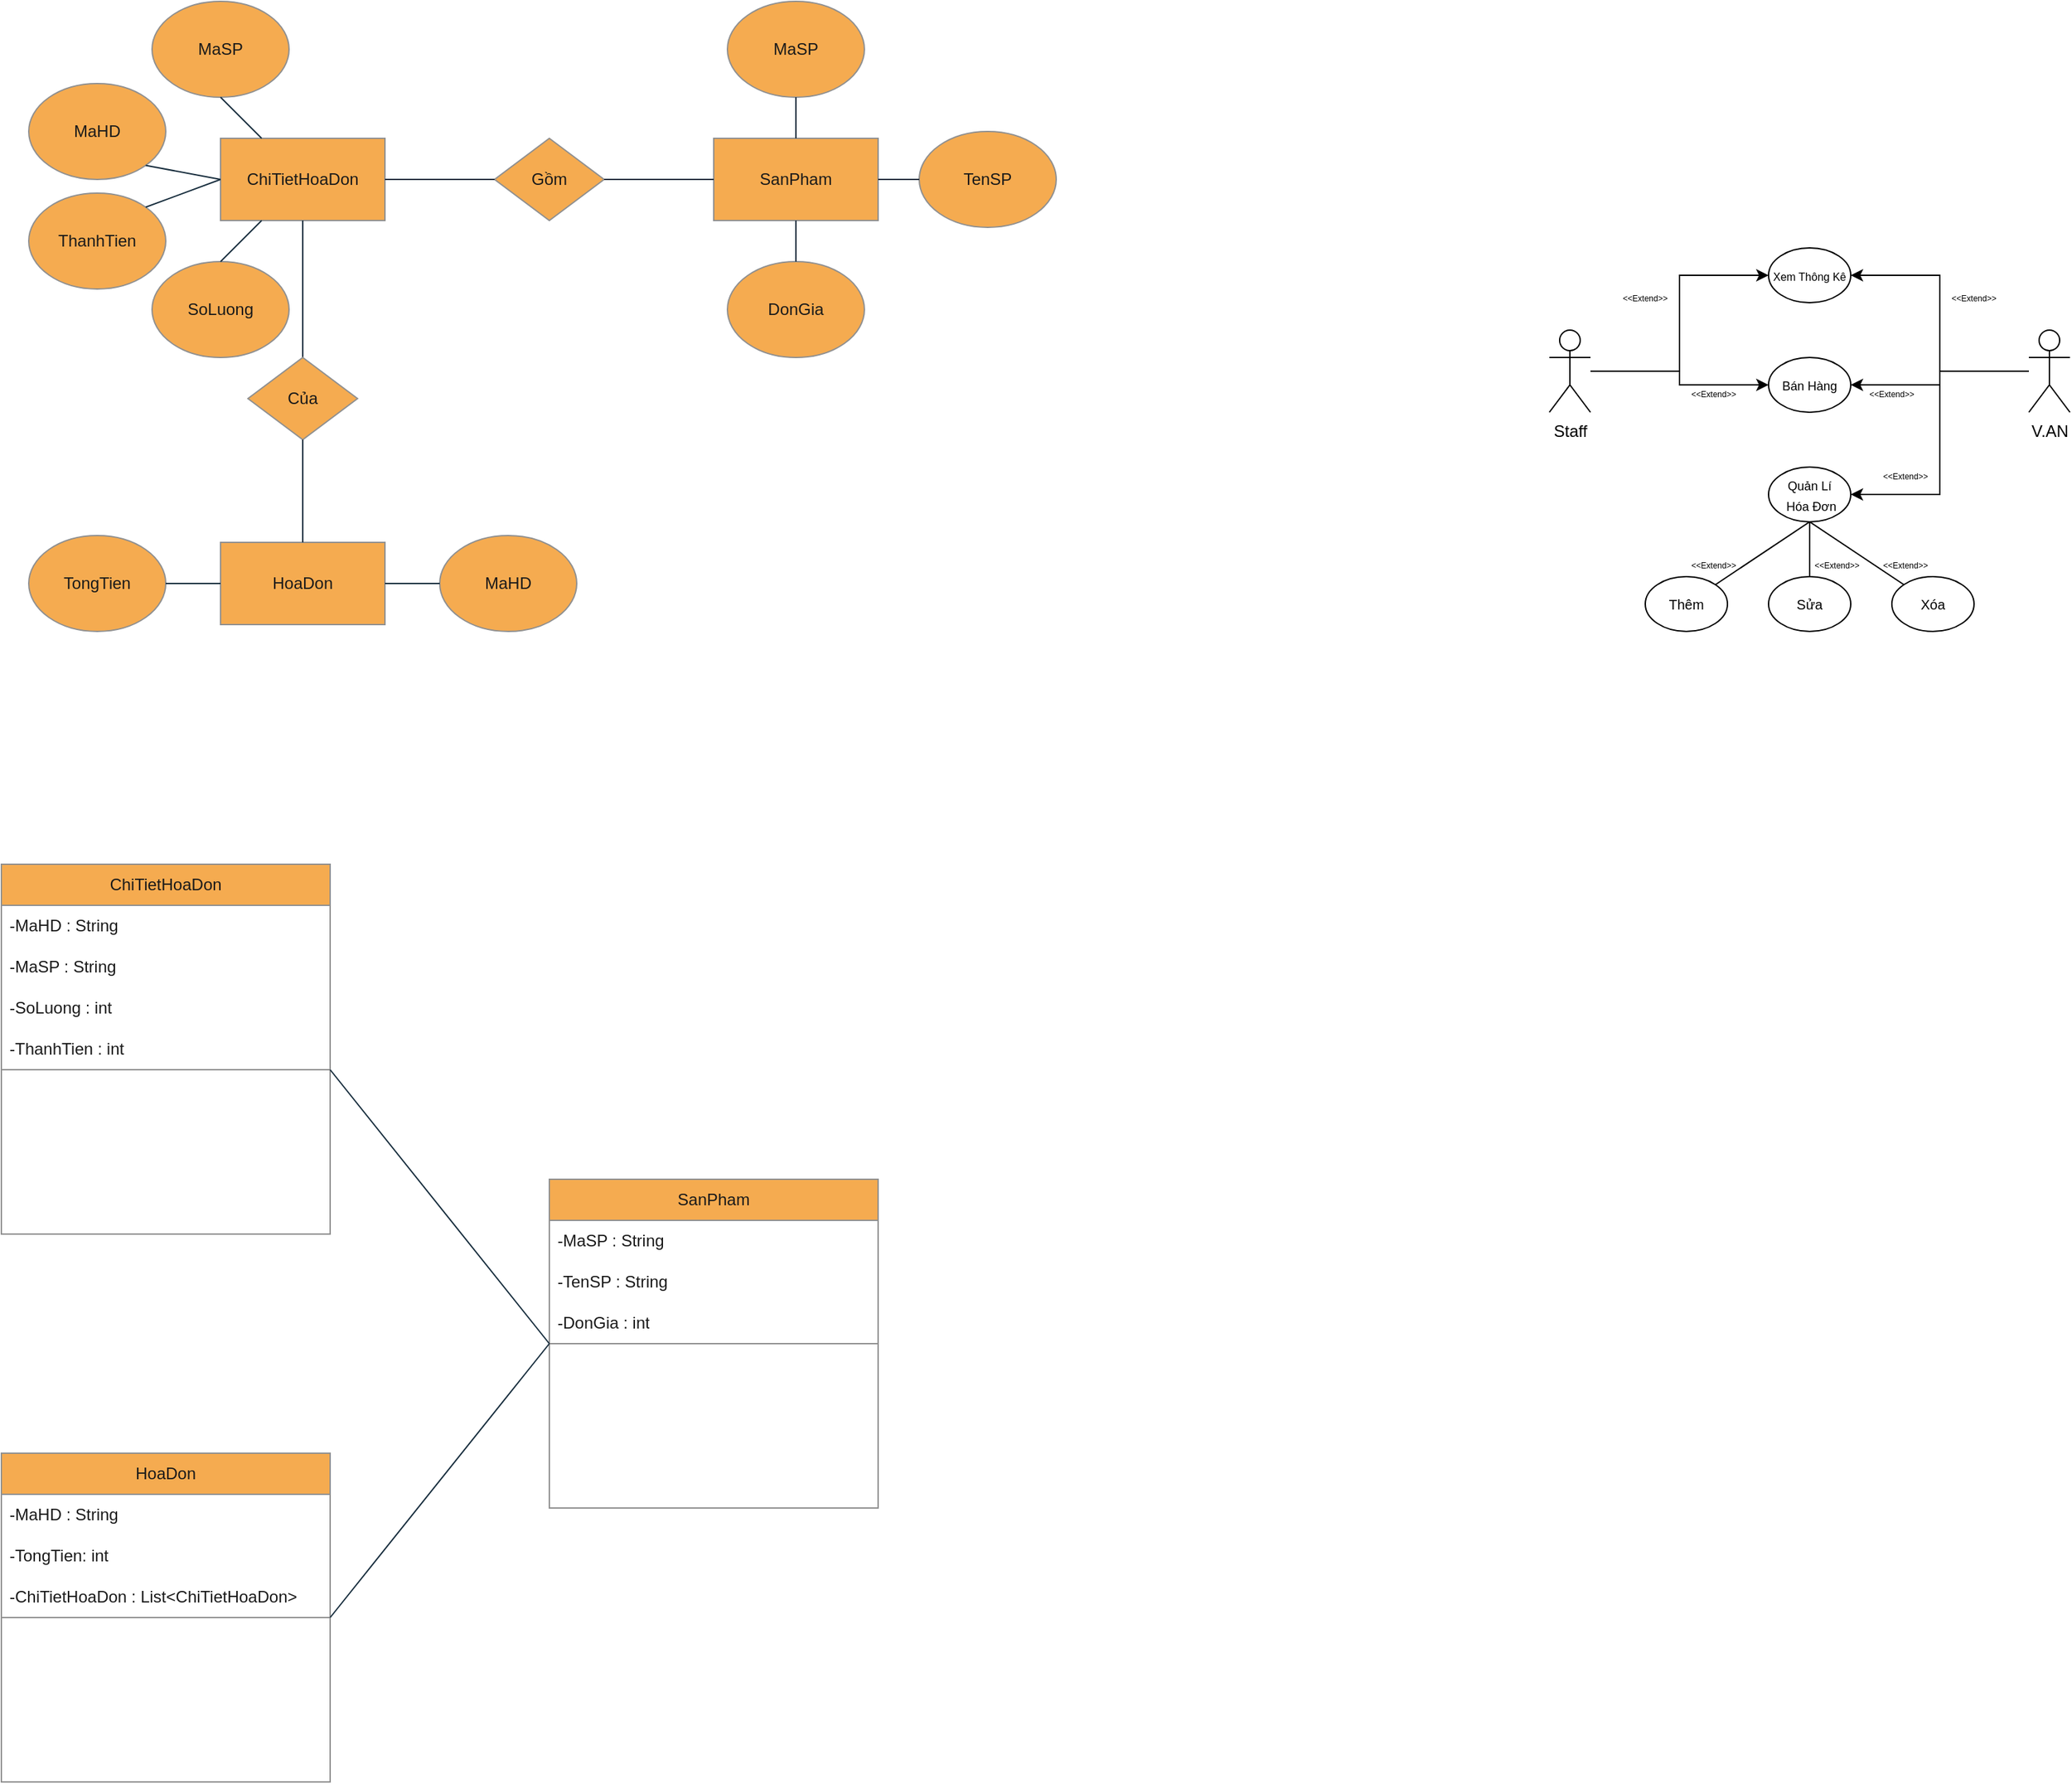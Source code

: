 <mxfile version="24.7.7">
  <diagram name="Page-1" id="pgy9I5oYHcWPJ9aGwN5I">
    <mxGraphModel dx="875" dy="464" grid="1" gridSize="10" guides="1" tooltips="1" connect="1" arrows="1" fold="1" page="1" pageScale="1" pageWidth="850" pageHeight="1100" math="0" shadow="0">
      <root>
        <mxCell id="0" />
        <mxCell id="1" parent="0" />
        <mxCell id="iatrL-qNKA81DHMAHy29-2" value="HoaDon" style="rounded=0;whiteSpace=wrap;html=1;fillColor=#F5AB50;strokeColor=#909090;labelBackgroundColor=none;fontColor=#1A1A1A;" parent="1" vertex="1">
          <mxGeometry x="360" y="415" width="120" height="60" as="geometry" />
        </mxCell>
        <mxCell id="iatrL-qNKA81DHMAHy29-4" value="ChiTietHoaDon" style="rounded=0;whiteSpace=wrap;html=1;fillColor=#F5AB50;strokeColor=#909090;labelBackgroundColor=none;fontColor=#1A1A1A;" parent="1" vertex="1">
          <mxGeometry x="360" y="120" width="120" height="60" as="geometry" />
        </mxCell>
        <mxCell id="iatrL-qNKA81DHMAHy29-5" value="SanPham" style="rounded=0;whiteSpace=wrap;html=1;fillColor=#F5AB50;strokeColor=#909090;labelBackgroundColor=none;fontColor=#1A1A1A;" parent="1" vertex="1">
          <mxGeometry x="720" y="120" width="120" height="60" as="geometry" />
        </mxCell>
        <mxCell id="iatrL-qNKA81DHMAHy29-6" value="MaHD" style="ellipse;whiteSpace=wrap;html=1;labelBackgroundColor=none;fillColor=#F5AB50;strokeColor=#909090;fontColor=#1A1A1A;" parent="1" vertex="1">
          <mxGeometry x="520" y="410" width="100" height="70" as="geometry" />
        </mxCell>
        <mxCell id="iatrL-qNKA81DHMAHy29-7" value="MaHD" style="ellipse;whiteSpace=wrap;html=1;labelBackgroundColor=none;fillColor=#F5AB50;strokeColor=#909090;fontColor=#1A1A1A;" parent="1" vertex="1">
          <mxGeometry x="220" y="80" width="100" height="70" as="geometry" />
        </mxCell>
        <mxCell id="iatrL-qNKA81DHMAHy29-8" value="MaSP" style="ellipse;whiteSpace=wrap;html=1;labelBackgroundColor=none;fillColor=#F5AB50;strokeColor=#909090;fontColor=#1A1A1A;" parent="1" vertex="1">
          <mxGeometry x="310" y="20" width="100" height="70" as="geometry" />
        </mxCell>
        <mxCell id="iatrL-qNKA81DHMAHy29-9" value="SoLuong" style="ellipse;whiteSpace=wrap;html=1;labelBackgroundColor=none;fillColor=#F5AB50;strokeColor=#909090;fontColor=#1A1A1A;" parent="1" vertex="1">
          <mxGeometry x="310" y="210" width="100" height="70" as="geometry" />
        </mxCell>
        <mxCell id="iatrL-qNKA81DHMAHy29-10" value="DonGia" style="ellipse;whiteSpace=wrap;html=1;labelBackgroundColor=none;fillColor=#F5AB50;strokeColor=#909090;fontColor=#1A1A1A;" parent="1" vertex="1">
          <mxGeometry x="730" y="210" width="100" height="70" as="geometry" />
        </mxCell>
        <mxCell id="iatrL-qNKA81DHMAHy29-11" value="TongTien" style="ellipse;whiteSpace=wrap;html=1;labelBackgroundColor=none;fillColor=#F5AB50;strokeColor=#909090;fontColor=#1A1A1A;" parent="1" vertex="1">
          <mxGeometry x="220" y="410" width="100" height="70" as="geometry" />
        </mxCell>
        <mxCell id="iatrL-qNKA81DHMAHy29-12" value="ThanhTien" style="ellipse;whiteSpace=wrap;html=1;labelBackgroundColor=none;fillColor=#F5AB50;strokeColor=#909090;fontColor=#1A1A1A;" parent="1" vertex="1">
          <mxGeometry x="220" y="160" width="100" height="70" as="geometry" />
        </mxCell>
        <mxCell id="iatrL-qNKA81DHMAHy29-13" value="MaSP" style="ellipse;whiteSpace=wrap;html=1;labelBackgroundColor=none;fillColor=#F5AB50;strokeColor=#909090;fontColor=#1A1A1A;" parent="1" vertex="1">
          <mxGeometry x="730" y="20" width="100" height="70" as="geometry" />
        </mxCell>
        <mxCell id="iatrL-qNKA81DHMAHy29-14" value="TenSP" style="ellipse;whiteSpace=wrap;html=1;labelBackgroundColor=none;fillColor=#F5AB50;strokeColor=#909090;fontColor=#1A1A1A;" parent="1" vertex="1">
          <mxGeometry x="870" y="115" width="100" height="70" as="geometry" />
        </mxCell>
        <mxCell id="iatrL-qNKA81DHMAHy29-16" value="" style="endArrow=none;html=1;rounded=0;entryX=0;entryY=0.5;entryDx=0;entryDy=0;exitX=1;exitY=0.5;exitDx=0;exitDy=0;labelBackgroundColor=none;strokeColor=#182E3E;fontColor=default;" parent="1" source="iatrL-qNKA81DHMAHy29-11" target="iatrL-qNKA81DHMAHy29-2" edge="1">
          <mxGeometry width="50" height="50" relative="1" as="geometry">
            <mxPoint x="10" y="560" as="sourcePoint" />
            <mxPoint x="60" y="510" as="targetPoint" />
          </mxGeometry>
        </mxCell>
        <mxCell id="iatrL-qNKA81DHMAHy29-17" value="" style="endArrow=none;html=1;rounded=0;entryX=0;entryY=0.5;entryDx=0;entryDy=0;exitX=1;exitY=0.5;exitDx=0;exitDy=0;labelBackgroundColor=none;strokeColor=#182E3E;fontColor=default;" parent="1" source="iatrL-qNKA81DHMAHy29-2" target="iatrL-qNKA81DHMAHy29-6" edge="1">
          <mxGeometry width="50" height="50" relative="1" as="geometry">
            <mxPoint x="150" y="560" as="sourcePoint" />
            <mxPoint x="200" y="510" as="targetPoint" />
          </mxGeometry>
        </mxCell>
        <mxCell id="iatrL-qNKA81DHMAHy29-21" value="" style="endArrow=none;html=1;rounded=0;entryX=0.5;entryY=1;entryDx=0;entryDy=0;exitX=0.5;exitY=0;exitDx=0;exitDy=0;labelBackgroundColor=none;strokeColor=#182E3E;fontColor=default;" parent="1" source="iatrL-qNKA81DHMAHy29-22" target="iatrL-qNKA81DHMAHy29-4" edge="1">
          <mxGeometry width="50" height="50" relative="1" as="geometry">
            <mxPoint x="420" y="280" as="sourcePoint" />
            <mxPoint x="470" y="300" as="targetPoint" />
          </mxGeometry>
        </mxCell>
        <mxCell id="iatrL-qNKA81DHMAHy29-22" value="Của" style="rhombus;whiteSpace=wrap;html=1;labelBackgroundColor=none;fillColor=#F5AB50;strokeColor=#909090;fontColor=#1A1A1A;" parent="1" vertex="1">
          <mxGeometry x="380" y="280" width="80" height="60" as="geometry" />
        </mxCell>
        <mxCell id="iatrL-qNKA81DHMAHy29-23" value="" style="endArrow=none;html=1;rounded=0;entryX=0.5;entryY=1;entryDx=0;entryDy=0;exitX=0.5;exitY=0;exitDx=0;exitDy=0;labelBackgroundColor=none;strokeColor=#182E3E;fontColor=default;" parent="1" source="iatrL-qNKA81DHMAHy29-2" target="iatrL-qNKA81DHMAHy29-22" edge="1">
          <mxGeometry width="50" height="50" relative="1" as="geometry">
            <mxPoint x="180" y="400" as="sourcePoint" />
            <mxPoint x="230" y="350" as="targetPoint" />
          </mxGeometry>
        </mxCell>
        <mxCell id="iatrL-qNKA81DHMAHy29-24" value="Gồm" style="rhombus;whiteSpace=wrap;html=1;labelBackgroundColor=none;fillColor=#F5AB50;strokeColor=#909090;fontColor=#1A1A1A;" parent="1" vertex="1">
          <mxGeometry x="560" y="120" width="80" height="60" as="geometry" />
        </mxCell>
        <mxCell id="iatrL-qNKA81DHMAHy29-25" value="" style="endArrow=none;html=1;rounded=0;entryX=0;entryY=0.5;entryDx=0;entryDy=0;exitX=1;exitY=0.5;exitDx=0;exitDy=0;labelBackgroundColor=none;strokeColor=#182E3E;fontColor=default;" parent="1" source="iatrL-qNKA81DHMAHy29-4" target="iatrL-qNKA81DHMAHy29-24" edge="1">
          <mxGeometry width="50" height="50" relative="1" as="geometry">
            <mxPoint x="580" y="290" as="sourcePoint" />
            <mxPoint x="630" y="240" as="targetPoint" />
          </mxGeometry>
        </mxCell>
        <mxCell id="iatrL-qNKA81DHMAHy29-26" value="" style="endArrow=none;html=1;rounded=0;entryX=0;entryY=0.5;entryDx=0;entryDy=0;exitX=1;exitY=0.5;exitDx=0;exitDy=0;labelBackgroundColor=none;strokeColor=#182E3E;fontColor=default;" parent="1" source="iatrL-qNKA81DHMAHy29-24" target="iatrL-qNKA81DHMAHy29-5" edge="1">
          <mxGeometry width="50" height="50" relative="1" as="geometry">
            <mxPoint x="490" y="160" as="sourcePoint" />
            <mxPoint x="570" y="160" as="targetPoint" />
          </mxGeometry>
        </mxCell>
        <mxCell id="iatrL-qNKA81DHMAHy29-27" value="" style="endArrow=none;html=1;rounded=0;entryX=0;entryY=0.5;entryDx=0;entryDy=0;exitX=1;exitY=0.5;exitDx=0;exitDy=0;labelBackgroundColor=none;strokeColor=#182E3E;fontColor=default;" parent="1" source="iatrL-qNKA81DHMAHy29-5" target="iatrL-qNKA81DHMAHy29-14" edge="1">
          <mxGeometry width="50" height="50" relative="1" as="geometry">
            <mxPoint x="890" y="320" as="sourcePoint" />
            <mxPoint x="940" y="270" as="targetPoint" />
          </mxGeometry>
        </mxCell>
        <mxCell id="iatrL-qNKA81DHMAHy29-28" value="" style="endArrow=none;html=1;rounded=0;entryX=0.5;entryY=1;entryDx=0;entryDy=0;exitX=0.5;exitY=0;exitDx=0;exitDy=0;labelBackgroundColor=none;strokeColor=#182E3E;fontColor=default;" parent="1" source="iatrL-qNKA81DHMAHy29-10" target="iatrL-qNKA81DHMAHy29-5" edge="1">
          <mxGeometry width="50" height="50" relative="1" as="geometry">
            <mxPoint x="850" y="160" as="sourcePoint" />
            <mxPoint x="880" y="160" as="targetPoint" />
          </mxGeometry>
        </mxCell>
        <mxCell id="iatrL-qNKA81DHMAHy29-29" value="" style="endArrow=none;html=1;rounded=0;exitX=0.5;exitY=1;exitDx=0;exitDy=0;labelBackgroundColor=none;strokeColor=#182E3E;fontColor=default;" parent="1" source="iatrL-qNKA81DHMAHy29-13" target="iatrL-qNKA81DHMAHy29-5" edge="1">
          <mxGeometry width="50" height="50" relative="1" as="geometry">
            <mxPoint x="850" y="160" as="sourcePoint" />
            <mxPoint x="880" y="160" as="targetPoint" />
          </mxGeometry>
        </mxCell>
        <mxCell id="iatrL-qNKA81DHMAHy29-30" value="" style="endArrow=none;html=1;rounded=0;entryX=0.25;entryY=1;entryDx=0;entryDy=0;exitX=0.5;exitY=0;exitDx=0;exitDy=0;labelBackgroundColor=none;strokeColor=#182E3E;fontColor=default;" parent="1" source="iatrL-qNKA81DHMAHy29-9" target="iatrL-qNKA81DHMAHy29-4" edge="1">
          <mxGeometry width="50" height="50" relative="1" as="geometry">
            <mxPoint x="180" y="320" as="sourcePoint" />
            <mxPoint x="230" y="270" as="targetPoint" />
          </mxGeometry>
        </mxCell>
        <mxCell id="iatrL-qNKA81DHMAHy29-31" value="" style="endArrow=none;html=1;rounded=0;entryX=0;entryY=0.5;entryDx=0;entryDy=0;exitX=1;exitY=0;exitDx=0;exitDy=0;labelBackgroundColor=none;strokeColor=#182E3E;fontColor=default;" parent="1" source="iatrL-qNKA81DHMAHy29-12" target="iatrL-qNKA81DHMAHy29-4" edge="1">
          <mxGeometry width="50" height="50" relative="1" as="geometry">
            <mxPoint x="110" y="390" as="sourcePoint" />
            <mxPoint x="160" y="340" as="targetPoint" />
          </mxGeometry>
        </mxCell>
        <mxCell id="iatrL-qNKA81DHMAHy29-32" value="" style="endArrow=none;html=1;rounded=0;entryX=1;entryY=1;entryDx=0;entryDy=0;exitX=0;exitY=0.5;exitDx=0;exitDy=0;labelBackgroundColor=none;strokeColor=#182E3E;fontColor=default;" parent="1" source="iatrL-qNKA81DHMAHy29-4" target="iatrL-qNKA81DHMAHy29-7" edge="1">
          <mxGeometry width="50" height="50" relative="1" as="geometry">
            <mxPoint x="316" y="180" as="sourcePoint" />
            <mxPoint x="370" y="160" as="targetPoint" />
          </mxGeometry>
        </mxCell>
        <mxCell id="iatrL-qNKA81DHMAHy29-33" value="" style="endArrow=none;html=1;rounded=0;entryX=0.5;entryY=1;entryDx=0;entryDy=0;exitX=0.25;exitY=0;exitDx=0;exitDy=0;labelBackgroundColor=none;strokeColor=#182E3E;fontColor=default;" parent="1" source="iatrL-qNKA81DHMAHy29-4" target="iatrL-qNKA81DHMAHy29-8" edge="1">
          <mxGeometry width="50" height="50" relative="1" as="geometry">
            <mxPoint x="370" y="160" as="sourcePoint" />
            <mxPoint x="316" y="150" as="targetPoint" />
          </mxGeometry>
        </mxCell>
        <mxCell id="iatrL-qNKA81DHMAHy29-34" value="HoaDon" style="swimlane;fontStyle=0;childLayout=stackLayout;horizontal=1;startSize=30;horizontalStack=0;resizeParent=1;resizeParentMax=0;resizeLast=0;collapsible=1;marginBottom=0;whiteSpace=wrap;html=1;labelBackgroundColor=none;fillColor=#F5AB50;strokeColor=#909090;fontColor=#1A1A1A;" parent="1" vertex="1">
          <mxGeometry x="200" y="1080" width="240" height="240" as="geometry" />
        </mxCell>
        <mxCell id="iatrL-qNKA81DHMAHy29-35" value="-MaHD : String" style="text;strokeColor=none;fillColor=none;align=left;verticalAlign=middle;spacingLeft=4;spacingRight=4;overflow=hidden;points=[[0,0.5],[1,0.5]];portConstraint=eastwest;rotatable=0;whiteSpace=wrap;html=1;labelBackgroundColor=none;fontColor=#1A1A1A;" parent="iatrL-qNKA81DHMAHy29-34" vertex="1">
          <mxGeometry y="30" width="240" height="30" as="geometry" />
        </mxCell>
        <mxCell id="iatrL-qNKA81DHMAHy29-36" value="-TongTien: int" style="text;strokeColor=none;fillColor=none;align=left;verticalAlign=middle;spacingLeft=4;spacingRight=4;overflow=hidden;points=[[0,0.5],[1,0.5]];portConstraint=eastwest;rotatable=0;whiteSpace=wrap;html=1;labelBackgroundColor=none;fontColor=#1A1A1A;" parent="iatrL-qNKA81DHMAHy29-34" vertex="1">
          <mxGeometry y="60" width="240" height="30" as="geometry" />
        </mxCell>
        <mxCell id="oo3lGRZh2qsD1dncb8WA-1" value="-ChiTietHoaDon : List&amp;lt;ChiTietHoaDon&amp;gt;" style="text;strokeColor=none;fillColor=none;align=left;verticalAlign=middle;spacingLeft=4;spacingRight=4;overflow=hidden;points=[[0,0.5],[1,0.5]];portConstraint=eastwest;rotatable=0;whiteSpace=wrap;html=1;labelBackgroundColor=none;fontColor=#1A1A1A;" parent="iatrL-qNKA81DHMAHy29-34" vertex="1">
          <mxGeometry y="90" width="240" height="30" as="geometry" />
        </mxCell>
        <mxCell id="oo3lGRZh2qsD1dncb8WA-15" value="" style="swimlane;startSize=0;labelBackgroundColor=none;fillColor=#F5AB50;strokeColor=#909090;fontColor=#1A1A1A;" parent="iatrL-qNKA81DHMAHy29-34" vertex="1">
          <mxGeometry y="120" width="240" height="120" as="geometry" />
        </mxCell>
        <mxCell id="oo3lGRZh2qsD1dncb8WA-2" value="ChiTietHoaDon" style="swimlane;fontStyle=0;childLayout=stackLayout;horizontal=1;startSize=30;horizontalStack=0;resizeParent=1;resizeParentMax=0;resizeLast=0;collapsible=1;marginBottom=0;whiteSpace=wrap;html=1;labelBackgroundColor=none;fillColor=#F5AB50;strokeColor=#909090;fontColor=#1A1A1A;" parent="1" vertex="1">
          <mxGeometry x="200" y="650" width="240" height="270" as="geometry" />
        </mxCell>
        <mxCell id="oo3lGRZh2qsD1dncb8WA-3" value="-MaHD : String" style="text;strokeColor=none;fillColor=none;align=left;verticalAlign=middle;spacingLeft=4;spacingRight=4;overflow=hidden;points=[[0,0.5],[1,0.5]];portConstraint=eastwest;rotatable=0;whiteSpace=wrap;html=1;labelBackgroundColor=none;fontColor=#1A1A1A;" parent="oo3lGRZh2qsD1dncb8WA-2" vertex="1">
          <mxGeometry y="30" width="240" height="30" as="geometry" />
        </mxCell>
        <mxCell id="oo3lGRZh2qsD1dncb8WA-4" value="-MaSP : String" style="text;strokeColor=none;fillColor=none;align=left;verticalAlign=middle;spacingLeft=4;spacingRight=4;overflow=hidden;points=[[0,0.5],[1,0.5]];portConstraint=eastwest;rotatable=0;whiteSpace=wrap;html=1;labelBackgroundColor=none;fontColor=#1A1A1A;" parent="oo3lGRZh2qsD1dncb8WA-2" vertex="1">
          <mxGeometry y="60" width="240" height="30" as="geometry" />
        </mxCell>
        <mxCell id="oo3lGRZh2qsD1dncb8WA-5" value="-SoLuong : int&amp;nbsp;" style="text;strokeColor=none;fillColor=none;align=left;verticalAlign=middle;spacingLeft=4;spacingRight=4;overflow=hidden;points=[[0,0.5],[1,0.5]];portConstraint=eastwest;rotatable=0;whiteSpace=wrap;html=1;labelBackgroundColor=none;fontColor=#1A1A1A;" parent="oo3lGRZh2qsD1dncb8WA-2" vertex="1">
          <mxGeometry y="90" width="240" height="30" as="geometry" />
        </mxCell>
        <mxCell id="oo3lGRZh2qsD1dncb8WA-10" value="-ThanhTien : int&amp;nbsp;" style="text;strokeColor=none;fillColor=none;align=left;verticalAlign=middle;spacingLeft=4;spacingRight=4;overflow=hidden;points=[[0,0.5],[1,0.5]];portConstraint=eastwest;rotatable=0;whiteSpace=wrap;html=1;labelBackgroundColor=none;fontColor=#1A1A1A;" parent="oo3lGRZh2qsD1dncb8WA-2" vertex="1">
          <mxGeometry y="120" width="240" height="30" as="geometry" />
        </mxCell>
        <mxCell id="oo3lGRZh2qsD1dncb8WA-14" value="" style="swimlane;startSize=0;labelBackgroundColor=none;fillColor=#F5AB50;strokeColor=#909090;fontColor=#1A1A1A;" parent="oo3lGRZh2qsD1dncb8WA-2" vertex="1">
          <mxGeometry y="150" width="240" height="120" as="geometry" />
        </mxCell>
        <mxCell id="oo3lGRZh2qsD1dncb8WA-6" value="SanPham" style="swimlane;fontStyle=0;childLayout=stackLayout;horizontal=1;startSize=30;horizontalStack=0;resizeParent=1;resizeParentMax=0;resizeLast=0;collapsible=1;marginBottom=0;whiteSpace=wrap;html=1;labelBackgroundColor=none;fillColor=#F5AB50;strokeColor=#909090;fontColor=#1A1A1A;" parent="1" vertex="1">
          <mxGeometry x="600" y="880" width="240" height="240" as="geometry" />
        </mxCell>
        <mxCell id="oo3lGRZh2qsD1dncb8WA-7" value="-MaSP : String" style="text;strokeColor=none;fillColor=none;align=left;verticalAlign=middle;spacingLeft=4;spacingRight=4;overflow=hidden;points=[[0,0.5],[1,0.5]];portConstraint=eastwest;rotatable=0;whiteSpace=wrap;html=1;labelBackgroundColor=none;fontColor=#1A1A1A;" parent="oo3lGRZh2qsD1dncb8WA-6" vertex="1">
          <mxGeometry y="30" width="240" height="30" as="geometry" />
        </mxCell>
        <mxCell id="oo3lGRZh2qsD1dncb8WA-8" value="-TenSP : String" style="text;strokeColor=none;fillColor=none;align=left;verticalAlign=middle;spacingLeft=4;spacingRight=4;overflow=hidden;points=[[0,0.5],[1,0.5]];portConstraint=eastwest;rotatable=0;whiteSpace=wrap;html=1;labelBackgroundColor=none;fontColor=#1A1A1A;" parent="oo3lGRZh2qsD1dncb8WA-6" vertex="1">
          <mxGeometry y="60" width="240" height="30" as="geometry" />
        </mxCell>
        <mxCell id="oo3lGRZh2qsD1dncb8WA-9" value="-DonGia : int" style="text;strokeColor=none;fillColor=none;align=left;verticalAlign=middle;spacingLeft=4;spacingRight=4;overflow=hidden;points=[[0,0.5],[1,0.5]];portConstraint=eastwest;rotatable=0;whiteSpace=wrap;html=1;labelBackgroundColor=none;fontColor=#1A1A1A;" parent="oo3lGRZh2qsD1dncb8WA-6" vertex="1">
          <mxGeometry y="90" width="240" height="30" as="geometry" />
        </mxCell>
        <mxCell id="oo3lGRZh2qsD1dncb8WA-16" value="" style="swimlane;startSize=0;labelBackgroundColor=none;fillColor=#F5AB50;strokeColor=#909090;fontColor=#1A1A1A;" parent="oo3lGRZh2qsD1dncb8WA-6" vertex="1">
          <mxGeometry y="120" width="240" height="120" as="geometry" />
        </mxCell>
        <mxCell id="oo3lGRZh2qsD1dncb8WA-17" value="" style="endArrow=none;html=1;rounded=0;exitX=1;exitY=0;exitDx=0;exitDy=0;entryX=0;entryY=0;entryDx=0;entryDy=0;labelBackgroundColor=none;strokeColor=#182E3E;fontColor=default;" parent="1" source="oo3lGRZh2qsD1dncb8WA-14" target="oo3lGRZh2qsD1dncb8WA-16" edge="1">
          <mxGeometry width="50" height="50" relative="1" as="geometry">
            <mxPoint x="540" y="810" as="sourcePoint" />
            <mxPoint x="590" y="760" as="targetPoint" />
          </mxGeometry>
        </mxCell>
        <mxCell id="oo3lGRZh2qsD1dncb8WA-19" value="" style="endArrow=none;html=1;rounded=0;entryX=0;entryY=0;entryDx=0;entryDy=0;exitX=1;exitY=0;exitDx=0;exitDy=0;labelBackgroundColor=none;strokeColor=#182E3E;fontColor=default;" parent="1" source="oo3lGRZh2qsD1dncb8WA-15" target="oo3lGRZh2qsD1dncb8WA-16" edge="1">
          <mxGeometry width="50" height="50" relative="1" as="geometry">
            <mxPoint x="580" y="1350" as="sourcePoint" />
            <mxPoint x="630" y="1300" as="targetPoint" />
          </mxGeometry>
        </mxCell>
        <mxCell id="hbpmXmNC0Xrfs7MLQCuF-13" style="edgeStyle=orthogonalEdgeStyle;rounded=0;orthogonalLoop=1;jettySize=auto;html=1;entryX=0;entryY=0.5;entryDx=0;entryDy=0;" edge="1" parent="1" source="hbpmXmNC0Xrfs7MLQCuF-1" target="hbpmXmNC0Xrfs7MLQCuF-9">
          <mxGeometry relative="1" as="geometry" />
        </mxCell>
        <mxCell id="hbpmXmNC0Xrfs7MLQCuF-28" style="edgeStyle=orthogonalEdgeStyle;rounded=0;orthogonalLoop=1;jettySize=auto;html=1;entryX=0;entryY=0.5;entryDx=0;entryDy=0;" edge="1" parent="1" source="hbpmXmNC0Xrfs7MLQCuF-1" target="hbpmXmNC0Xrfs7MLQCuF-10">
          <mxGeometry relative="1" as="geometry" />
        </mxCell>
        <mxCell id="hbpmXmNC0Xrfs7MLQCuF-1" value="Staff" style="shape=umlActor;verticalLabelPosition=bottom;verticalAlign=top;html=1;outlineConnect=0;" vertex="1" parent="1">
          <mxGeometry x="1330" y="260" width="30" height="60" as="geometry" />
        </mxCell>
        <mxCell id="hbpmXmNC0Xrfs7MLQCuF-14" style="edgeStyle=orthogonalEdgeStyle;rounded=0;orthogonalLoop=1;jettySize=auto;html=1;entryX=1;entryY=0.5;entryDx=0;entryDy=0;" edge="1" parent="1" source="hbpmXmNC0Xrfs7MLQCuF-2" target="hbpmXmNC0Xrfs7MLQCuF-9">
          <mxGeometry relative="1" as="geometry" />
        </mxCell>
        <mxCell id="hbpmXmNC0Xrfs7MLQCuF-27" style="edgeStyle=orthogonalEdgeStyle;rounded=0;orthogonalLoop=1;jettySize=auto;html=1;entryX=1;entryY=0.5;entryDx=0;entryDy=0;" edge="1" parent="1" source="hbpmXmNC0Xrfs7MLQCuF-2" target="hbpmXmNC0Xrfs7MLQCuF-10">
          <mxGeometry relative="1" as="geometry" />
        </mxCell>
        <mxCell id="hbpmXmNC0Xrfs7MLQCuF-31" style="edgeStyle=orthogonalEdgeStyle;rounded=0;orthogonalLoop=1;jettySize=auto;html=1;entryX=1;entryY=0.5;entryDx=0;entryDy=0;" edge="1" parent="1" source="hbpmXmNC0Xrfs7MLQCuF-2" target="hbpmXmNC0Xrfs7MLQCuF-11">
          <mxGeometry relative="1" as="geometry" />
        </mxCell>
        <mxCell id="hbpmXmNC0Xrfs7MLQCuF-2" value="V.AN" style="shape=umlActor;verticalLabelPosition=bottom;verticalAlign=top;html=1;outlineConnect=0;" vertex="1" parent="1">
          <mxGeometry x="1680" y="260" width="30" height="60" as="geometry" />
        </mxCell>
        <mxCell id="hbpmXmNC0Xrfs7MLQCuF-9" value="&lt;font style=&quot;font-size: 8px;&quot;&gt;Xem Thông Kê&lt;/font&gt;" style="ellipse;whiteSpace=wrap;html=1;" vertex="1" parent="1">
          <mxGeometry x="1490" y="200" width="60" height="40" as="geometry" />
        </mxCell>
        <mxCell id="hbpmXmNC0Xrfs7MLQCuF-10" value="&lt;font style=&quot;font-size: 9px;&quot;&gt;Bán Hàng&lt;/font&gt;" style="ellipse;whiteSpace=wrap;html=1;" vertex="1" parent="1">
          <mxGeometry x="1490" y="280" width="60" height="40" as="geometry" />
        </mxCell>
        <mxCell id="hbpmXmNC0Xrfs7MLQCuF-11" value="&lt;font style=&quot;font-size: 9px;&quot;&gt;Quản Lí&lt;/font&gt;&lt;div&gt;&lt;font style=&quot;font-size: 9px;&quot;&gt;&amp;nbsp;Hóa Đơn&lt;/font&gt;&lt;/div&gt;" style="ellipse;whiteSpace=wrap;html=1;" vertex="1" parent="1">
          <mxGeometry x="1490" y="360" width="60" height="40" as="geometry" />
        </mxCell>
        <mxCell id="hbpmXmNC0Xrfs7MLQCuF-15" value="&lt;font size=&quot;1&quot;&gt;Thêm&lt;/font&gt;" style="ellipse;whiteSpace=wrap;html=1;" vertex="1" parent="1">
          <mxGeometry x="1400" y="440" width="60" height="40" as="geometry" />
        </mxCell>
        <mxCell id="hbpmXmNC0Xrfs7MLQCuF-16" value="&lt;font size=&quot;1&quot;&gt;Sửa&lt;/font&gt;" style="ellipse;whiteSpace=wrap;html=1;" vertex="1" parent="1">
          <mxGeometry x="1490" y="440" width="60" height="40" as="geometry" />
        </mxCell>
        <mxCell id="hbpmXmNC0Xrfs7MLQCuF-17" value="&lt;font size=&quot;1&quot;&gt;Xóa&lt;/font&gt;" style="ellipse;whiteSpace=wrap;html=1;" vertex="1" parent="1">
          <mxGeometry x="1580" y="440" width="60" height="40" as="geometry" />
        </mxCell>
        <mxCell id="hbpmXmNC0Xrfs7MLQCuF-18" value="" style="endArrow=none;html=1;rounded=0;entryX=0.5;entryY=1;entryDx=0;entryDy=0;exitX=1;exitY=0;exitDx=0;exitDy=0;" edge="1" parent="1" source="hbpmXmNC0Xrfs7MLQCuF-15" target="hbpmXmNC0Xrfs7MLQCuF-11">
          <mxGeometry width="50" height="50" relative="1" as="geometry">
            <mxPoint x="1440" y="460" as="sourcePoint" />
            <mxPoint x="1490" y="410" as="targetPoint" />
          </mxGeometry>
        </mxCell>
        <mxCell id="hbpmXmNC0Xrfs7MLQCuF-19" value="" style="endArrow=none;html=1;rounded=0;entryX=0.5;entryY=1;entryDx=0;entryDy=0;exitX=0.5;exitY=0;exitDx=0;exitDy=0;" edge="1" parent="1" source="hbpmXmNC0Xrfs7MLQCuF-16" target="hbpmXmNC0Xrfs7MLQCuF-11">
          <mxGeometry width="50" height="50" relative="1" as="geometry">
            <mxPoint x="1461" y="456" as="sourcePoint" />
            <mxPoint x="1530" y="410" as="targetPoint" />
          </mxGeometry>
        </mxCell>
        <mxCell id="hbpmXmNC0Xrfs7MLQCuF-20" value="" style="endArrow=none;html=1;rounded=0;entryX=0.5;entryY=1;entryDx=0;entryDy=0;exitX=0;exitY=0;exitDx=0;exitDy=0;" edge="1" parent="1" source="hbpmXmNC0Xrfs7MLQCuF-17" target="hbpmXmNC0Xrfs7MLQCuF-11">
          <mxGeometry width="50" height="50" relative="1" as="geometry">
            <mxPoint x="1530" y="450" as="sourcePoint" />
            <mxPoint x="1530" y="410" as="targetPoint" />
          </mxGeometry>
        </mxCell>
        <mxCell id="hbpmXmNC0Xrfs7MLQCuF-22" value="&lt;font style=&quot;font-size: 6px;&quot;&gt;&amp;lt;&amp;lt;Extend&amp;gt;&amp;gt;&lt;/font&gt;" style="text;html=1;align=center;verticalAlign=middle;whiteSpace=wrap;rounded=0;" vertex="1" parent="1">
          <mxGeometry x="1560" y="415" width="60" height="30" as="geometry" />
        </mxCell>
        <mxCell id="hbpmXmNC0Xrfs7MLQCuF-23" value="&lt;font style=&quot;font-size: 6px;&quot;&gt;&amp;lt;&amp;lt;Extend&amp;gt;&amp;gt;&lt;/font&gt;" style="text;html=1;align=center;verticalAlign=middle;whiteSpace=wrap;rounded=0;" vertex="1" parent="1">
          <mxGeometry x="1510" y="415" width="60" height="30" as="geometry" />
        </mxCell>
        <mxCell id="hbpmXmNC0Xrfs7MLQCuF-24" value="&lt;font style=&quot;font-size: 6px;&quot;&gt;&amp;lt;&amp;lt;Extend&amp;gt;&amp;gt;&lt;/font&gt;" style="text;html=1;align=center;verticalAlign=middle;whiteSpace=wrap;rounded=0;" vertex="1" parent="1">
          <mxGeometry x="1420" y="415" width="60" height="30" as="geometry" />
        </mxCell>
        <mxCell id="hbpmXmNC0Xrfs7MLQCuF-25" value="&lt;font style=&quot;font-size: 6px;&quot;&gt;&amp;lt;&amp;lt;Extend&amp;gt;&amp;gt;&lt;/font&gt;" style="text;html=1;align=center;verticalAlign=middle;whiteSpace=wrap;rounded=0;" vertex="1" parent="1">
          <mxGeometry x="1610" y="220" width="60" height="30" as="geometry" />
        </mxCell>
        <mxCell id="hbpmXmNC0Xrfs7MLQCuF-26" value="&lt;font style=&quot;font-size: 6px;&quot;&gt;&amp;lt;&amp;lt;Extend&amp;gt;&amp;gt;&lt;/font&gt;" style="text;html=1;align=center;verticalAlign=middle;whiteSpace=wrap;rounded=0;" vertex="1" parent="1">
          <mxGeometry x="1370" y="220" width="60" height="30" as="geometry" />
        </mxCell>
        <mxCell id="hbpmXmNC0Xrfs7MLQCuF-29" value="&lt;font style=&quot;font-size: 6px;&quot;&gt;&amp;lt;&amp;lt;Extend&amp;gt;&amp;gt;&lt;/font&gt;" style="text;html=1;align=center;verticalAlign=middle;whiteSpace=wrap;rounded=0;" vertex="1" parent="1">
          <mxGeometry x="1420" y="290" width="60" height="30" as="geometry" />
        </mxCell>
        <mxCell id="hbpmXmNC0Xrfs7MLQCuF-30" value="&lt;font style=&quot;font-size: 6px;&quot;&gt;&amp;lt;&amp;lt;Extend&amp;gt;&amp;gt;&lt;/font&gt;" style="text;html=1;align=center;verticalAlign=middle;whiteSpace=wrap;rounded=0;" vertex="1" parent="1">
          <mxGeometry x="1550" y="290" width="60" height="30" as="geometry" />
        </mxCell>
        <mxCell id="hbpmXmNC0Xrfs7MLQCuF-32" value="&lt;font style=&quot;font-size: 6px;&quot;&gt;&amp;lt;&amp;lt;Extend&amp;gt;&amp;gt;&lt;/font&gt;" style="text;html=1;align=center;verticalAlign=middle;whiteSpace=wrap;rounded=0;" vertex="1" parent="1">
          <mxGeometry x="1560" y="350" width="60" height="30" as="geometry" />
        </mxCell>
      </root>
    </mxGraphModel>
  </diagram>
</mxfile>
